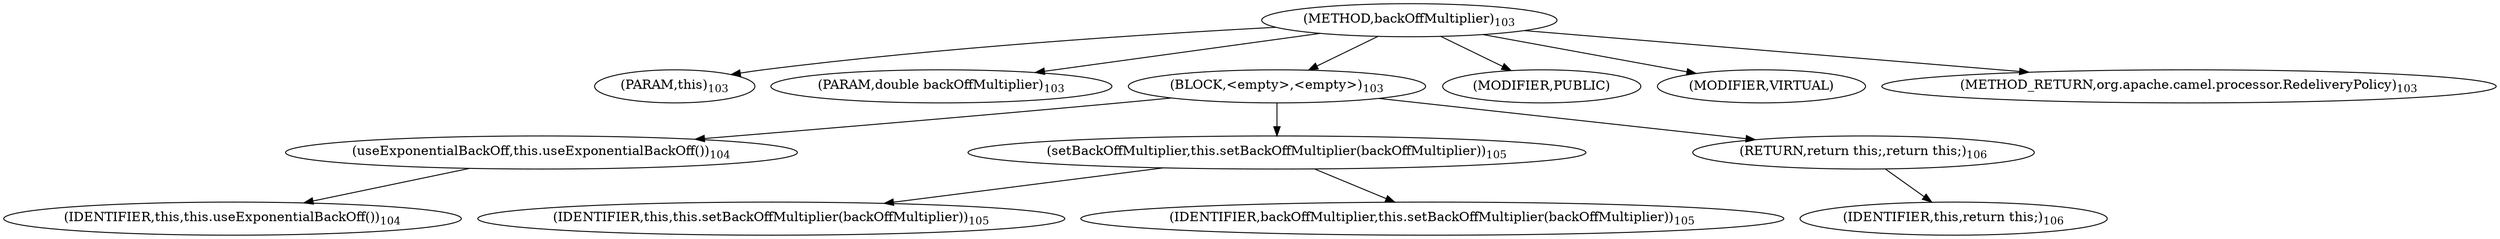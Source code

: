 digraph "backOffMultiplier" {  
"213" [label = <(METHOD,backOffMultiplier)<SUB>103</SUB>> ]
"20" [label = <(PARAM,this)<SUB>103</SUB>> ]
"214" [label = <(PARAM,double backOffMultiplier)<SUB>103</SUB>> ]
"215" [label = <(BLOCK,&lt;empty&gt;,&lt;empty&gt;)<SUB>103</SUB>> ]
"216" [label = <(useExponentialBackOff,this.useExponentialBackOff())<SUB>104</SUB>> ]
"19" [label = <(IDENTIFIER,this,this.useExponentialBackOff())<SUB>104</SUB>> ]
"217" [label = <(setBackOffMultiplier,this.setBackOffMultiplier(backOffMultiplier))<SUB>105</SUB>> ]
"21" [label = <(IDENTIFIER,this,this.setBackOffMultiplier(backOffMultiplier))<SUB>105</SUB>> ]
"218" [label = <(IDENTIFIER,backOffMultiplier,this.setBackOffMultiplier(backOffMultiplier))<SUB>105</SUB>> ]
"219" [label = <(RETURN,return this;,return this;)<SUB>106</SUB>> ]
"22" [label = <(IDENTIFIER,this,return this;)<SUB>106</SUB>> ]
"220" [label = <(MODIFIER,PUBLIC)> ]
"221" [label = <(MODIFIER,VIRTUAL)> ]
"222" [label = <(METHOD_RETURN,org.apache.camel.processor.RedeliveryPolicy)<SUB>103</SUB>> ]
  "213" -> "20" 
  "213" -> "214" 
  "213" -> "215" 
  "213" -> "220" 
  "213" -> "221" 
  "213" -> "222" 
  "215" -> "216" 
  "215" -> "217" 
  "215" -> "219" 
  "216" -> "19" 
  "217" -> "21" 
  "217" -> "218" 
  "219" -> "22" 
}
